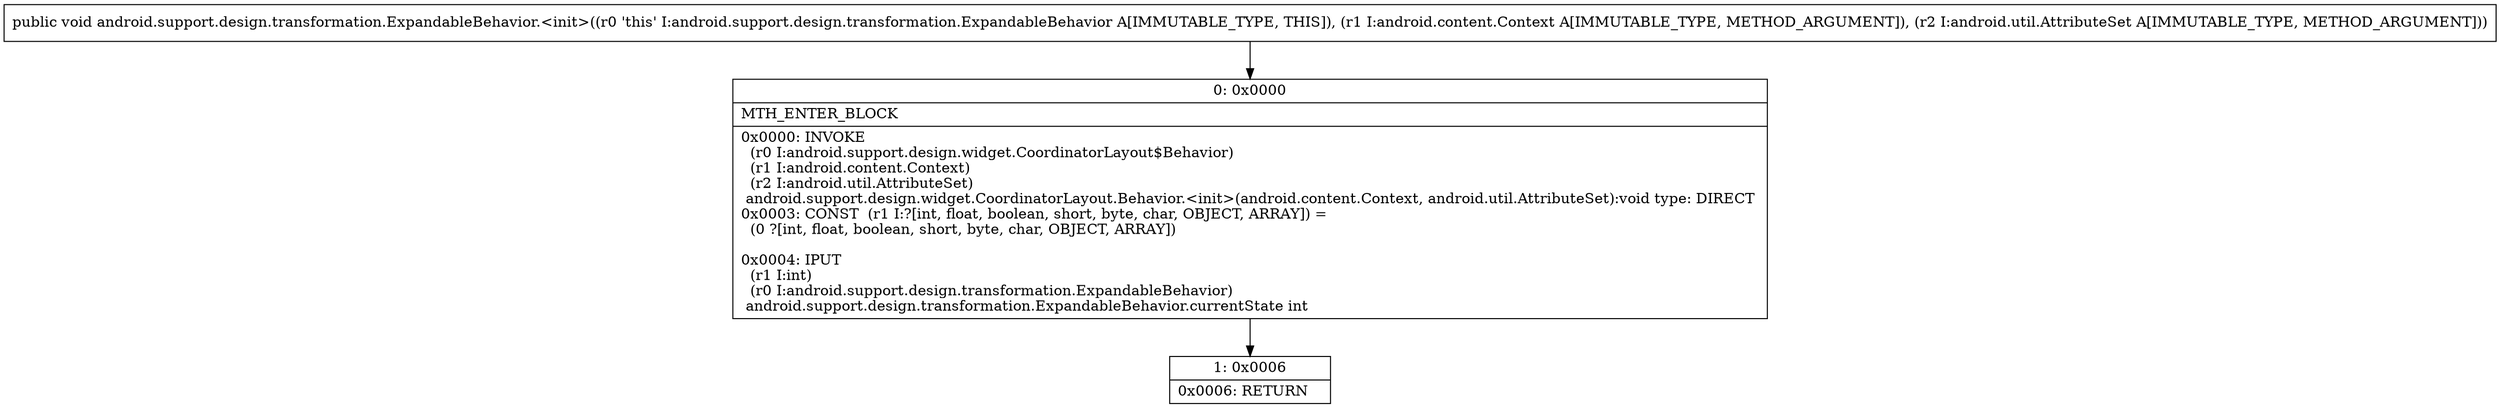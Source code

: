 digraph "CFG forandroid.support.design.transformation.ExpandableBehavior.\<init\>(Landroid\/content\/Context;Landroid\/util\/AttributeSet;)V" {
Node_0 [shape=record,label="{0\:\ 0x0000|MTH_ENTER_BLOCK\l|0x0000: INVOKE  \l  (r0 I:android.support.design.widget.CoordinatorLayout$Behavior)\l  (r1 I:android.content.Context)\l  (r2 I:android.util.AttributeSet)\l android.support.design.widget.CoordinatorLayout.Behavior.\<init\>(android.content.Context, android.util.AttributeSet):void type: DIRECT \l0x0003: CONST  (r1 I:?[int, float, boolean, short, byte, char, OBJECT, ARRAY]) = \l  (0 ?[int, float, boolean, short, byte, char, OBJECT, ARRAY])\l \l0x0004: IPUT  \l  (r1 I:int)\l  (r0 I:android.support.design.transformation.ExpandableBehavior)\l android.support.design.transformation.ExpandableBehavior.currentState int \l}"];
Node_1 [shape=record,label="{1\:\ 0x0006|0x0006: RETURN   \l}"];
MethodNode[shape=record,label="{public void android.support.design.transformation.ExpandableBehavior.\<init\>((r0 'this' I:android.support.design.transformation.ExpandableBehavior A[IMMUTABLE_TYPE, THIS]), (r1 I:android.content.Context A[IMMUTABLE_TYPE, METHOD_ARGUMENT]), (r2 I:android.util.AttributeSet A[IMMUTABLE_TYPE, METHOD_ARGUMENT])) }"];
MethodNode -> Node_0;
Node_0 -> Node_1;
}

